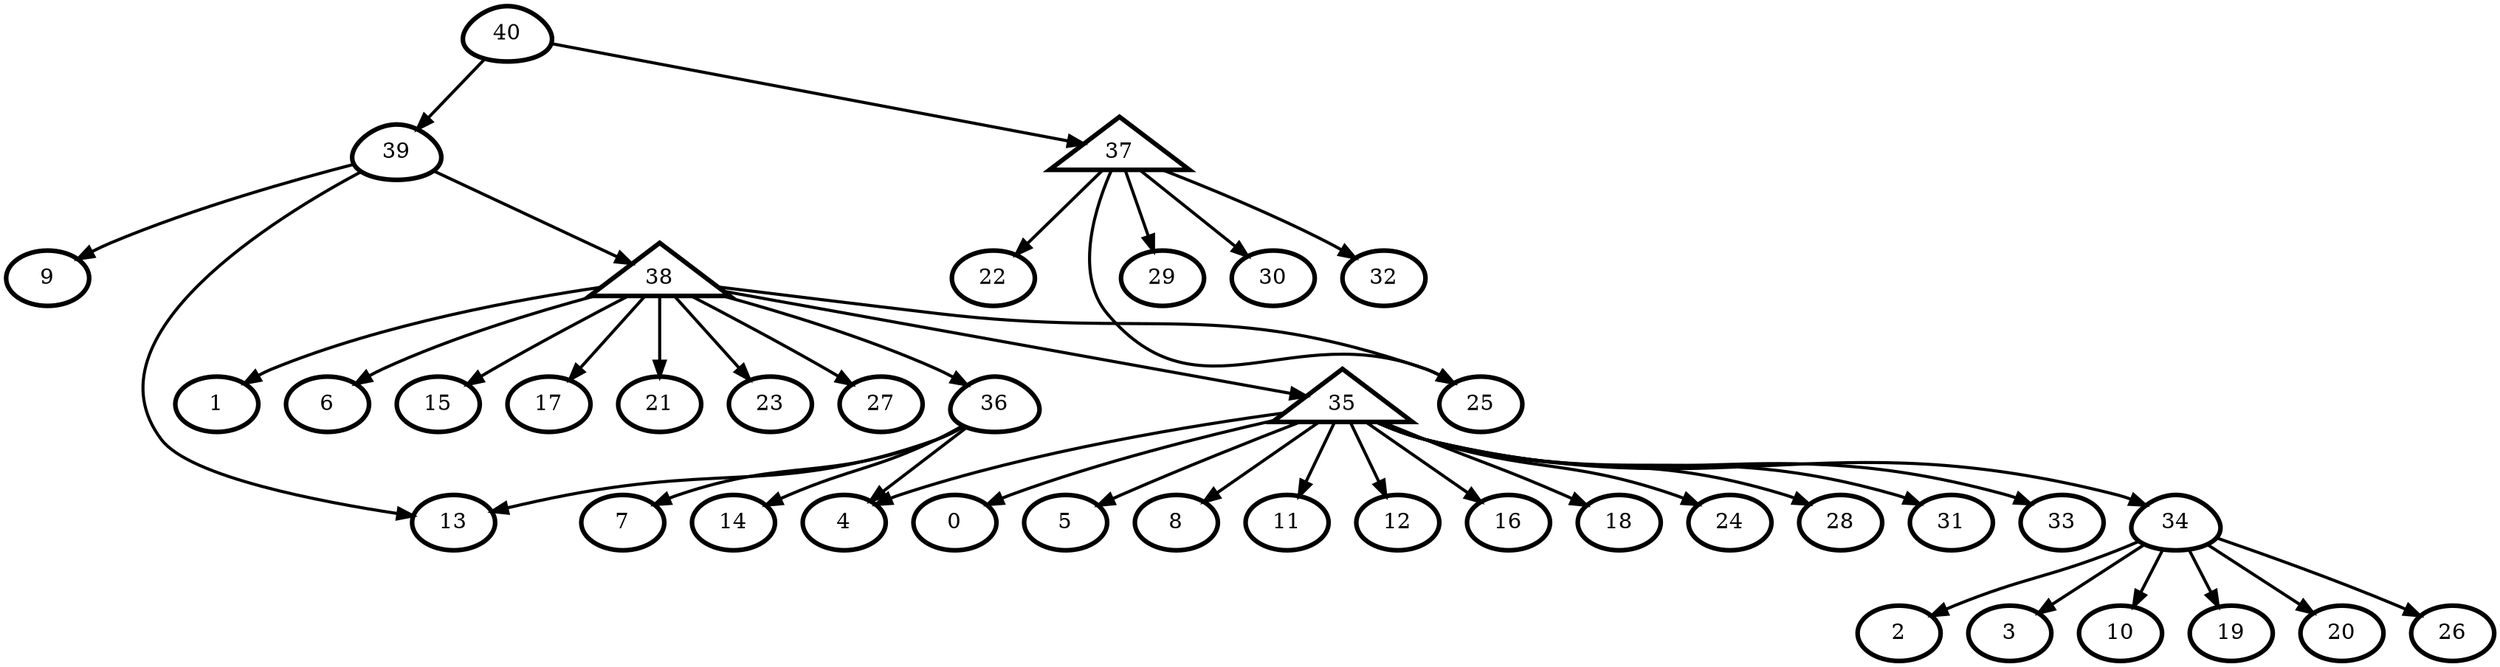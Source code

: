 digraph G {
    0 [penwidth=3,label="0"]
    1 [penwidth=3,label="1"]
    2 [penwidth=3,label="2"]
    3 [penwidth=3,label="3"]
    4 [penwidth=3,label="4"]
    5 [penwidth=3,label="5"]
    6 [penwidth=3,label="6"]
    7 [penwidth=3,label="7"]
    8 [penwidth=3,label="8"]
    9 [penwidth=3,label="9"]
    10 [penwidth=3,label="10"]
    11 [penwidth=3,label="11"]
    12 [penwidth=3,label="12"]
    13 [penwidth=3,label="13"]
    14 [penwidth=3,label="14"]
    15 [penwidth=3,label="15"]
    16 [penwidth=3,label="16"]
    17 [penwidth=3,label="17"]
    18 [penwidth=3,label="18"]
    19 [penwidth=3,label="19"]
    20 [penwidth=3,label="20"]
    21 [penwidth=3,label="21"]
    22 [penwidth=3,label="22"]
    23 [penwidth=3,label="23"]
    24 [penwidth=3,label="24"]
    25 [penwidth=3,label="25"]
    26 [penwidth=3,label="26"]
    27 [penwidth=3,label="27"]
    28 [penwidth=3,label="28"]
    29 [penwidth=3,label="29"]
    30 [penwidth=3,label="30"]
    31 [penwidth=3,label="31"]
    32 [penwidth=3,label="32"]
    33 [penwidth=3,label="33"]
    34 [penwidth=3,label="34",shape = "egg"]
    35 [penwidth=3,label="36",shape = "egg"]
    36 [penwidth=3,label="39",shape = "egg"]
    37 [penwidth=3,label="35",shape = "triangle"]
    38 [penwidth=3,label="37",shape = "triangle"]
    39 [penwidth=3,label="38",shape = "triangle"]
    40 [penwidth=3,label="40",shape = "egg"]

    34 -> 19 [penwidth=2]
    34 -> 3 [penwidth=2]
    34 -> 20 [penwidth=2]
    34 -> 2 [penwidth=2]
    34 -> 10 [penwidth=2]
    34 -> 26 [penwidth=2]
    37 -> 28 [penwidth=2]
    37 -> 31 [penwidth=2]
    37 -> 8 [penwidth=2]
    37 -> 16 [penwidth=2]
    37 -> 4 [penwidth=2]
    37 -> 18 [penwidth=2]
    37 -> 12 [penwidth=2]
    37 -> 5 [penwidth=2]
    37 -> 24 [penwidth=2]
    37 -> 33 [penwidth=2]
    37 -> 34 [penwidth=2]
    37 -> 11 [penwidth=2]
    37 -> 0 [penwidth=2]
    35 -> 13 [penwidth=2]
    35 -> 4 [penwidth=2]
    35 -> 14 [penwidth=2]
    35 -> 7 [penwidth=2]
    38 -> 30 [penwidth=2]
    38 -> 22 [penwidth=2]
    38 -> 32 [penwidth=2]
    38 -> 29 [penwidth=2]
    38 -> 25 [penwidth=2]
    39 -> 21 [penwidth=2]
    39 -> 37 [penwidth=2]
    39 -> 1 [penwidth=2]
    39 -> 23 [penwidth=2]
    39 -> 25 [penwidth=2]
    39 -> 15 [penwidth=2]
    39 -> 6 [penwidth=2]
    39 -> 17 [penwidth=2]
    39 -> 27 [penwidth=2]
    39 -> 35 [penwidth=2]
    36 -> 39 [penwidth=2]
    36 -> 13 [penwidth=2]
    36 -> 9 [penwidth=2]
    40 -> 38 [penwidth=2]
    40 -> 36 [penwidth=2]
}